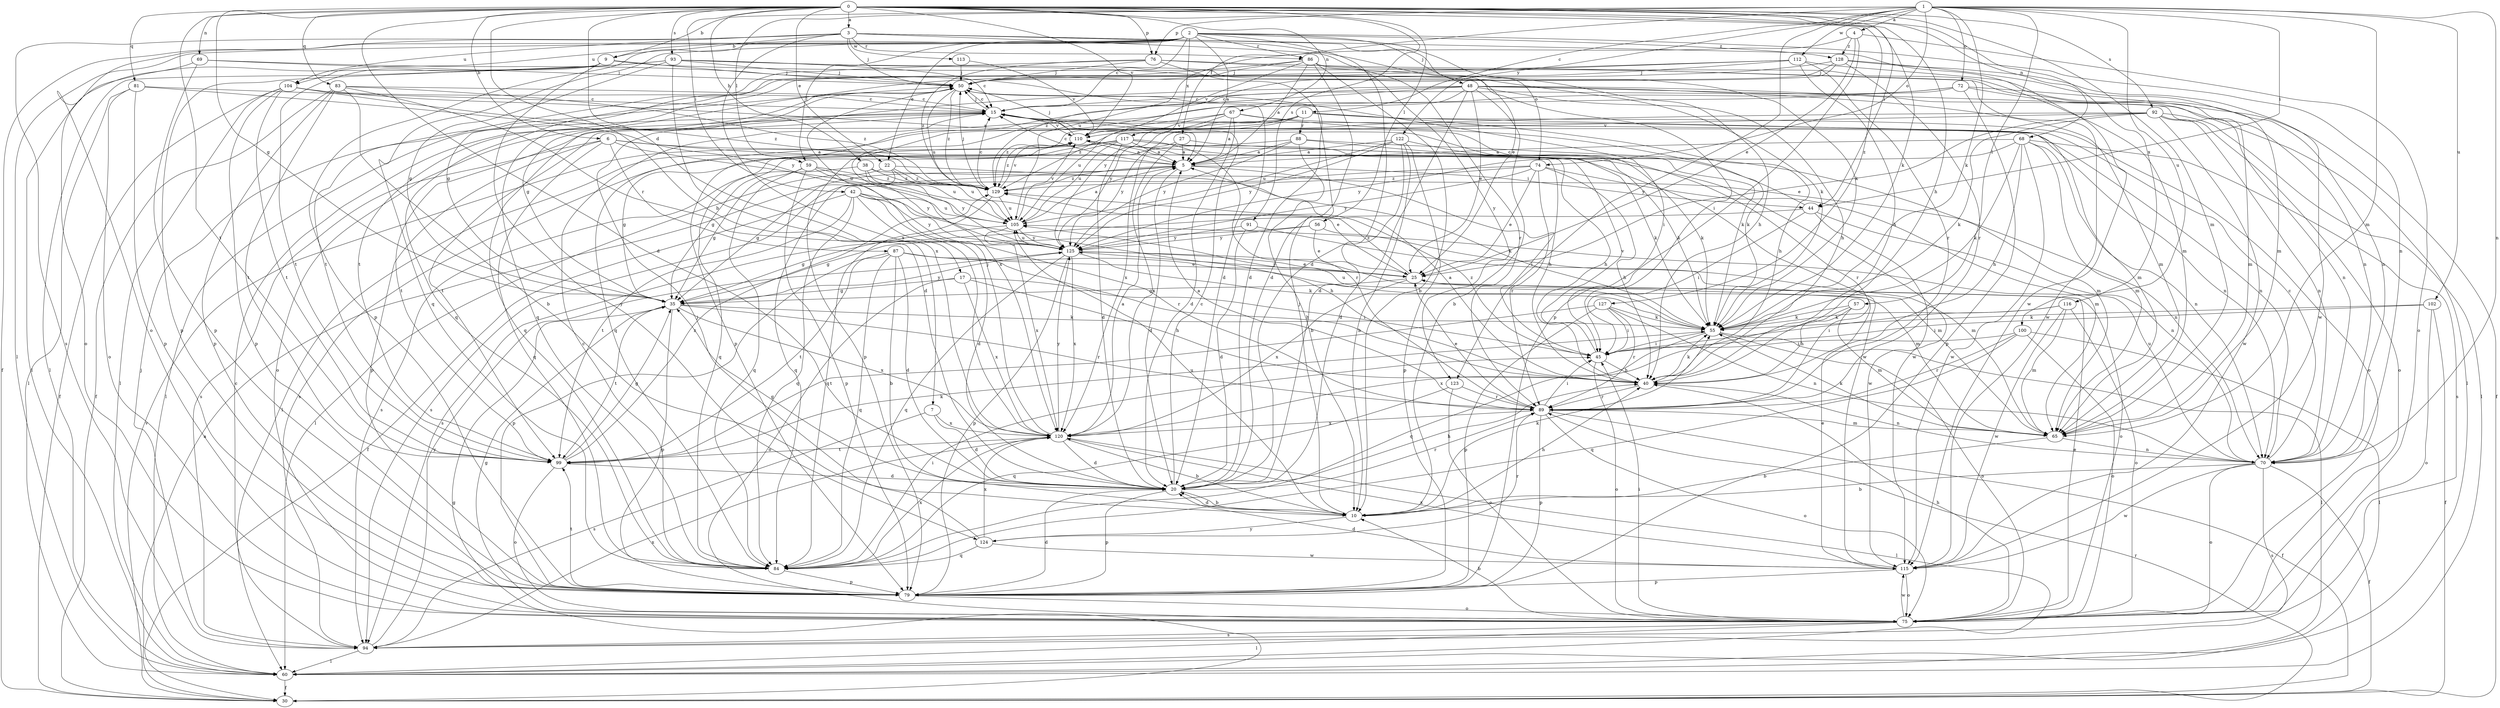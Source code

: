 strict digraph  {
0;
1;
2;
3;
4;
5;
6;
7;
9;
10;
11;
15;
17;
20;
22;
25;
27;
30;
35;
38;
40;
42;
44;
45;
48;
50;
55;
56;
57;
59;
60;
65;
67;
68;
69;
70;
72;
74;
75;
76;
79;
81;
83;
84;
86;
87;
88;
89;
91;
92;
93;
94;
99;
100;
102;
104;
105;
110;
112;
113;
115;
116;
117;
120;
122;
123;
124;
125;
127;
128;
129;
0 -> 3  [label=a];
0 -> 6  [label=b];
0 -> 7  [label=b];
0 -> 17  [label=d];
0 -> 20  [label=d];
0 -> 22  [label=e];
0 -> 35  [label=g];
0 -> 38  [label=h];
0 -> 40  [label=h];
0 -> 42  [label=i];
0 -> 44  [label=i];
0 -> 55  [label=k];
0 -> 56  [label=l];
0 -> 65  [label=m];
0 -> 67  [label=n];
0 -> 68  [label=n];
0 -> 69  [label=n];
0 -> 76  [label=p];
0 -> 81  [label=q];
0 -> 83  [label=q];
0 -> 91  [label=s];
0 -> 92  [label=s];
0 -> 93  [label=s];
0 -> 99  [label=t];
0 -> 110  [label=v];
0 -> 116  [label=x];
0 -> 127  [label=z];
1 -> 4  [label=a];
1 -> 9  [label=b];
1 -> 11  [label=c];
1 -> 27  [label=f];
1 -> 44  [label=i];
1 -> 55  [label=k];
1 -> 57  [label=l];
1 -> 59  [label=l];
1 -> 65  [label=m];
1 -> 70  [label=n];
1 -> 72  [label=o];
1 -> 74  [label=o];
1 -> 76  [label=p];
1 -> 100  [label=u];
1 -> 102  [label=u];
1 -> 112  [label=w];
1 -> 122  [label=y];
1 -> 123  [label=y];
2 -> 5  [label=a];
2 -> 15  [label=c];
2 -> 20  [label=d];
2 -> 22  [label=e];
2 -> 30  [label=f];
2 -> 48  [label=j];
2 -> 55  [label=k];
2 -> 59  [label=l];
2 -> 60  [label=l];
2 -> 70  [label=n];
2 -> 79  [label=p];
2 -> 84  [label=q];
2 -> 86  [label=r];
2 -> 104  [label=u];
2 -> 117  [label=x];
2 -> 128  [label=z];
3 -> 9  [label=b];
3 -> 25  [label=e];
3 -> 50  [label=j];
3 -> 74  [label=o];
3 -> 75  [label=o];
3 -> 86  [label=r];
3 -> 94  [label=s];
3 -> 104  [label=u];
3 -> 113  [label=w];
3 -> 115  [label=w];
3 -> 120  [label=x];
3 -> 123  [label=y];
4 -> 25  [label=e];
4 -> 75  [label=o];
4 -> 79  [label=p];
4 -> 105  [label=u];
4 -> 128  [label=z];
5 -> 15  [label=c];
5 -> 20  [label=d];
5 -> 44  [label=i];
5 -> 45  [label=i];
5 -> 84  [label=q];
5 -> 129  [label=z];
6 -> 5  [label=a];
6 -> 40  [label=h];
6 -> 79  [label=p];
6 -> 84  [label=q];
6 -> 87  [label=r];
6 -> 94  [label=s];
6 -> 105  [label=u];
7 -> 20  [label=d];
7 -> 94  [label=s];
7 -> 120  [label=x];
9 -> 50  [label=j];
9 -> 60  [label=l];
9 -> 70  [label=n];
9 -> 99  [label=t];
9 -> 124  [label=y];
10 -> 20  [label=d];
10 -> 40  [label=h];
10 -> 50  [label=j];
10 -> 55  [label=k];
10 -> 105  [label=u];
10 -> 124  [label=y];
11 -> 40  [label=h];
11 -> 65  [label=m];
11 -> 75  [label=o];
11 -> 88  [label=r];
11 -> 99  [label=t];
11 -> 120  [label=x];
11 -> 125  [label=y];
11 -> 129  [label=z];
15 -> 50  [label=j];
15 -> 55  [label=k];
15 -> 60  [label=l];
15 -> 70  [label=n];
15 -> 75  [label=o];
15 -> 99  [label=t];
15 -> 110  [label=v];
17 -> 35  [label=g];
17 -> 40  [label=h];
17 -> 45  [label=i];
17 -> 75  [label=o];
17 -> 120  [label=x];
20 -> 10  [label=b];
20 -> 15  [label=c];
20 -> 35  [label=g];
20 -> 40  [label=h];
20 -> 79  [label=p];
20 -> 89  [label=r];
22 -> 35  [label=g];
22 -> 55  [label=k];
22 -> 60  [label=l];
22 -> 105  [label=u];
22 -> 129  [label=z];
25 -> 35  [label=g];
25 -> 120  [label=x];
25 -> 125  [label=y];
25 -> 129  [label=z];
27 -> 5  [label=a];
27 -> 55  [label=k];
27 -> 120  [label=x];
27 -> 125  [label=y];
30 -> 5  [label=a];
30 -> 35  [label=g];
30 -> 89  [label=r];
30 -> 110  [label=v];
35 -> 55  [label=k];
35 -> 79  [label=p];
35 -> 89  [label=r];
35 -> 99  [label=t];
35 -> 120  [label=x];
35 -> 125  [label=y];
38 -> 70  [label=n];
38 -> 94  [label=s];
38 -> 105  [label=u];
38 -> 125  [label=y];
38 -> 129  [label=z];
40 -> 5  [label=a];
40 -> 55  [label=k];
40 -> 70  [label=n];
40 -> 89  [label=r];
42 -> 20  [label=d];
42 -> 30  [label=f];
42 -> 40  [label=h];
42 -> 84  [label=q];
42 -> 89  [label=r];
42 -> 99  [label=t];
42 -> 105  [label=u];
42 -> 125  [label=y];
44 -> 15  [label=c];
44 -> 45  [label=i];
44 -> 70  [label=n];
44 -> 94  [label=s];
44 -> 115  [label=w];
45 -> 40  [label=h];
45 -> 75  [label=o];
45 -> 110  [label=v];
45 -> 129  [label=z];
48 -> 10  [label=b];
48 -> 15  [label=c];
48 -> 20  [label=d];
48 -> 25  [label=e];
48 -> 40  [label=h];
48 -> 60  [label=l];
48 -> 65  [label=m];
48 -> 70  [label=n];
48 -> 79  [label=p];
48 -> 84  [label=q];
48 -> 120  [label=x];
50 -> 15  [label=c];
50 -> 35  [label=g];
50 -> 45  [label=i];
50 -> 105  [label=u];
50 -> 129  [label=z];
55 -> 45  [label=i];
55 -> 60  [label=l];
55 -> 75  [label=o];
55 -> 105  [label=u];
55 -> 120  [label=x];
56 -> 25  [label=e];
56 -> 35  [label=g];
56 -> 65  [label=m];
56 -> 125  [label=y];
57 -> 40  [label=h];
57 -> 55  [label=k];
57 -> 65  [label=m];
57 -> 84  [label=q];
59 -> 25  [label=e];
59 -> 35  [label=g];
59 -> 79  [label=p];
59 -> 84  [label=q];
59 -> 125  [label=y];
59 -> 129  [label=z];
60 -> 30  [label=f];
65 -> 10  [label=b];
65 -> 55  [label=k];
65 -> 70  [label=n];
67 -> 5  [label=a];
67 -> 20  [label=d];
67 -> 55  [label=k];
67 -> 70  [label=n];
67 -> 105  [label=u];
67 -> 110  [label=v];
67 -> 129  [label=z];
68 -> 5  [label=a];
68 -> 40  [label=h];
68 -> 55  [label=k];
68 -> 65  [label=m];
68 -> 70  [label=n];
68 -> 94  [label=s];
68 -> 115  [label=w];
68 -> 125  [label=y];
69 -> 20  [label=d];
69 -> 50  [label=j];
69 -> 75  [label=o];
69 -> 79  [label=p];
70 -> 10  [label=b];
70 -> 15  [label=c];
70 -> 30  [label=f];
70 -> 75  [label=o];
70 -> 94  [label=s];
70 -> 105  [label=u];
70 -> 115  [label=w];
72 -> 15  [label=c];
72 -> 30  [label=f];
72 -> 65  [label=m];
72 -> 79  [label=p];
72 -> 84  [label=q];
72 -> 125  [label=y];
74 -> 25  [label=e];
74 -> 40  [label=h];
74 -> 65  [label=m];
74 -> 89  [label=r];
74 -> 94  [label=s];
74 -> 125  [label=y];
74 -> 129  [label=z];
75 -> 10  [label=b];
75 -> 25  [label=e];
75 -> 35  [label=g];
75 -> 40  [label=h];
75 -> 45  [label=i];
75 -> 60  [label=l];
75 -> 94  [label=s];
75 -> 115  [label=w];
76 -> 20  [label=d];
76 -> 40  [label=h];
76 -> 50  [label=j];
76 -> 99  [label=t];
76 -> 115  [label=w];
76 -> 129  [label=z];
79 -> 20  [label=d];
79 -> 75  [label=o];
79 -> 99  [label=t];
81 -> 15  [label=c];
81 -> 60  [label=l];
81 -> 75  [label=o];
81 -> 79  [label=p];
81 -> 125  [label=y];
83 -> 10  [label=b];
83 -> 15  [label=c];
83 -> 20  [label=d];
83 -> 30  [label=f];
83 -> 79  [label=p];
83 -> 99  [label=t];
83 -> 129  [label=z];
84 -> 15  [label=c];
84 -> 45  [label=i];
84 -> 79  [label=p];
84 -> 120  [label=x];
86 -> 5  [label=a];
86 -> 10  [label=b];
86 -> 20  [label=d];
86 -> 50  [label=j];
86 -> 65  [label=m];
86 -> 84  [label=q];
86 -> 89  [label=r];
86 -> 110  [label=v];
87 -> 10  [label=b];
87 -> 20  [label=d];
87 -> 25  [label=e];
87 -> 40  [label=h];
87 -> 65  [label=m];
87 -> 79  [label=p];
87 -> 84  [label=q];
87 -> 99  [label=t];
88 -> 5  [label=a];
88 -> 10  [label=b];
88 -> 35  [label=g];
88 -> 65  [label=m];
88 -> 89  [label=r];
88 -> 125  [label=y];
89 -> 5  [label=a];
89 -> 25  [label=e];
89 -> 30  [label=f];
89 -> 45  [label=i];
89 -> 65  [label=m];
89 -> 75  [label=o];
89 -> 79  [label=p];
89 -> 120  [label=x];
91 -> 20  [label=d];
91 -> 65  [label=m];
91 -> 125  [label=y];
92 -> 25  [label=e];
92 -> 55  [label=k];
92 -> 60  [label=l];
92 -> 70  [label=n];
92 -> 75  [label=o];
92 -> 79  [label=p];
92 -> 110  [label=v];
92 -> 115  [label=w];
93 -> 15  [label=c];
93 -> 35  [label=g];
93 -> 45  [label=i];
93 -> 50  [label=j];
93 -> 55  [label=k];
93 -> 60  [label=l];
93 -> 79  [label=p];
93 -> 120  [label=x];
94 -> 15  [label=c];
94 -> 50  [label=j];
94 -> 60  [label=l];
94 -> 120  [label=x];
94 -> 125  [label=y];
99 -> 20  [label=d];
99 -> 35  [label=g];
99 -> 55  [label=k];
99 -> 75  [label=o];
99 -> 129  [label=z];
100 -> 45  [label=i];
100 -> 60  [label=l];
100 -> 75  [label=o];
100 -> 84  [label=q];
100 -> 89  [label=r];
102 -> 30  [label=f];
102 -> 45  [label=i];
102 -> 55  [label=k];
102 -> 75  [label=o];
104 -> 5  [label=a];
104 -> 15  [label=c];
104 -> 30  [label=f];
104 -> 60  [label=l];
104 -> 79  [label=p];
104 -> 99  [label=t];
104 -> 129  [label=z];
105 -> 5  [label=a];
105 -> 35  [label=g];
105 -> 110  [label=v];
105 -> 120  [label=x];
105 -> 125  [label=y];
110 -> 5  [label=a];
110 -> 40  [label=h];
110 -> 50  [label=j];
110 -> 115  [label=w];
110 -> 129  [label=z];
112 -> 35  [label=g];
112 -> 40  [label=h];
112 -> 50  [label=j];
112 -> 70  [label=n];
112 -> 89  [label=r];
112 -> 99  [label=t];
113 -> 50  [label=j];
113 -> 110  [label=v];
115 -> 20  [label=d];
115 -> 25  [label=e];
115 -> 75  [label=o];
115 -> 79  [label=p];
115 -> 120  [label=x];
116 -> 45  [label=i];
116 -> 55  [label=k];
116 -> 65  [label=m];
116 -> 75  [label=o];
116 -> 115  [label=w];
117 -> 5  [label=a];
117 -> 20  [label=d];
117 -> 35  [label=g];
117 -> 55  [label=k];
117 -> 60  [label=l];
117 -> 84  [label=q];
117 -> 89  [label=r];
117 -> 94  [label=s];
117 -> 105  [label=u];
117 -> 115  [label=w];
120 -> 5  [label=a];
120 -> 10  [label=b];
120 -> 20  [label=d];
120 -> 50  [label=j];
120 -> 60  [label=l];
120 -> 99  [label=t];
120 -> 125  [label=y];
122 -> 5  [label=a];
122 -> 10  [label=b];
122 -> 20  [label=d];
122 -> 55  [label=k];
122 -> 79  [label=p];
122 -> 105  [label=u];
122 -> 125  [label=y];
123 -> 75  [label=o];
123 -> 84  [label=q];
123 -> 89  [label=r];
124 -> 50  [label=j];
124 -> 84  [label=q];
124 -> 89  [label=r];
124 -> 115  [label=w];
124 -> 120  [label=x];
125 -> 25  [label=e];
125 -> 55  [label=k];
125 -> 75  [label=o];
125 -> 79  [label=p];
125 -> 84  [label=q];
125 -> 105  [label=u];
125 -> 120  [label=x];
127 -> 45  [label=i];
127 -> 55  [label=k];
127 -> 70  [label=n];
127 -> 79  [label=p];
127 -> 89  [label=r];
127 -> 99  [label=t];
128 -> 50  [label=j];
128 -> 65  [label=m];
128 -> 84  [label=q];
128 -> 89  [label=r];
128 -> 115  [label=w];
128 -> 129  [label=z];
129 -> 15  [label=c];
129 -> 50  [label=j];
129 -> 84  [label=q];
129 -> 105  [label=u];
129 -> 110  [label=v];
}
